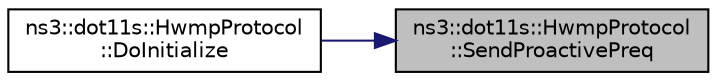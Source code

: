 digraph "ns3::dot11s::HwmpProtocol::SendProactivePreq"
{
 // LATEX_PDF_SIZE
  edge [fontname="Helvetica",fontsize="10",labelfontname="Helvetica",labelfontsize="10"];
  node [fontname="Helvetica",fontsize="10",shape=record];
  rankdir="RL";
  Node1 [label="ns3::dot11s::HwmpProtocol\l::SendProactivePreq",height=0.2,width=0.4,color="black", fillcolor="grey75", style="filled", fontcolor="black",tooltip="Proactive Preq routines:"];
  Node1 -> Node2 [dir="back",color="midnightblue",fontsize="10",style="solid",fontname="Helvetica"];
  Node2 [label="ns3::dot11s::HwmpProtocol\l::DoInitialize",height=0.2,width=0.4,color="black", fillcolor="white", style="filled",URL="$classns3_1_1dot11s_1_1_hwmp_protocol.html#a67a93c2ef31e7ca0d23b07c8c6edcd90",tooltip="Initialize() implementation."];
}
